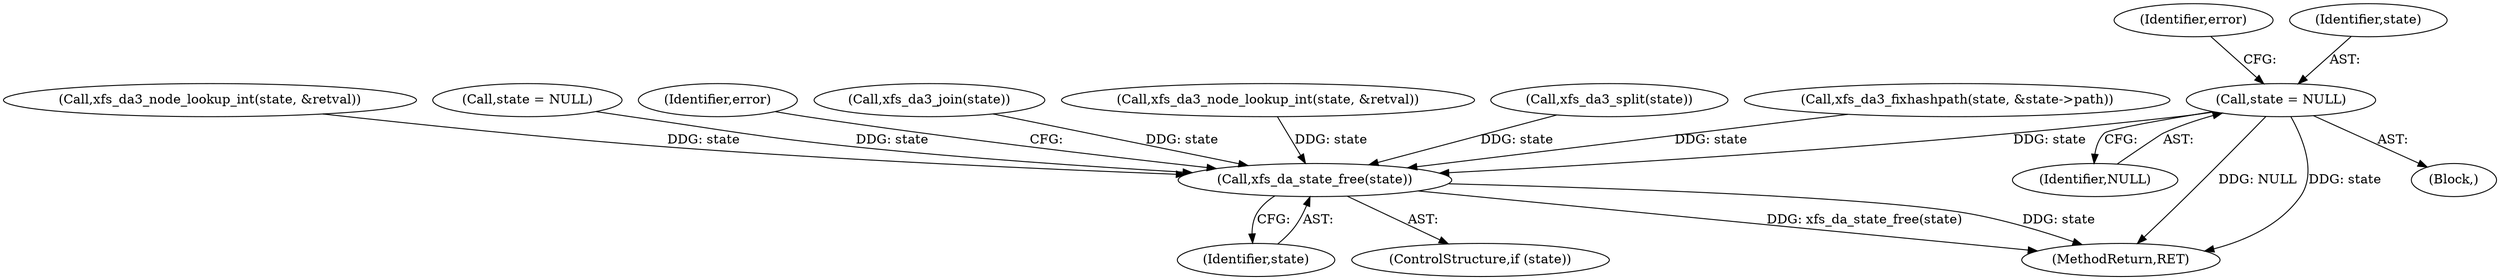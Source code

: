 digraph "0_linux_8275cdd0e7ac550dcce2b3ef6d2fb3b808c1ae59_1@pointer" {
"1000443" [label="(Call,state = NULL)"];
"1000716" [label="(Call,xfs_da_state_free(state))"];
"1000445" [label="(Identifier,NULL)"];
"1000724" [label="(MethodReturn,RET)"];
"1000447" [label="(Identifier,error)"];
"1000579" [label="(Call,xfs_da3_node_lookup_int(state, &retval))"];
"1000318" [label="(Call,state = NULL)"];
"1000444" [label="(Identifier,state)"];
"1000717" [label="(Identifier,state)"];
"1000714" [label="(ControlStructure,if (state))"];
"1000719" [label="(Identifier,error)"];
"1000641" [label="(Call,xfs_da3_join(state))"];
"1000443" [label="(Call,state = NULL)"];
"1000716" [label="(Call,xfs_da_state_free(state))"];
"1000126" [label="(Block,)"];
"1000182" [label="(Call,xfs_da3_node_lookup_int(state, &retval))"];
"1000392" [label="(Call,xfs_da3_split(state))"];
"1000615" [label="(Call,xfs_da3_fixhashpath(state, &state->path))"];
"1000443" -> "1000126"  [label="AST: "];
"1000443" -> "1000445"  [label="CFG: "];
"1000444" -> "1000443"  [label="AST: "];
"1000445" -> "1000443"  [label="AST: "];
"1000447" -> "1000443"  [label="CFG: "];
"1000443" -> "1000724"  [label="DDG: NULL"];
"1000443" -> "1000724"  [label="DDG: state"];
"1000443" -> "1000716"  [label="DDG: state"];
"1000716" -> "1000714"  [label="AST: "];
"1000716" -> "1000717"  [label="CFG: "];
"1000717" -> "1000716"  [label="AST: "];
"1000719" -> "1000716"  [label="CFG: "];
"1000716" -> "1000724"  [label="DDG: xfs_da_state_free(state)"];
"1000716" -> "1000724"  [label="DDG: state"];
"1000579" -> "1000716"  [label="DDG: state"];
"1000318" -> "1000716"  [label="DDG: state"];
"1000615" -> "1000716"  [label="DDG: state"];
"1000392" -> "1000716"  [label="DDG: state"];
"1000641" -> "1000716"  [label="DDG: state"];
"1000182" -> "1000716"  [label="DDG: state"];
}

